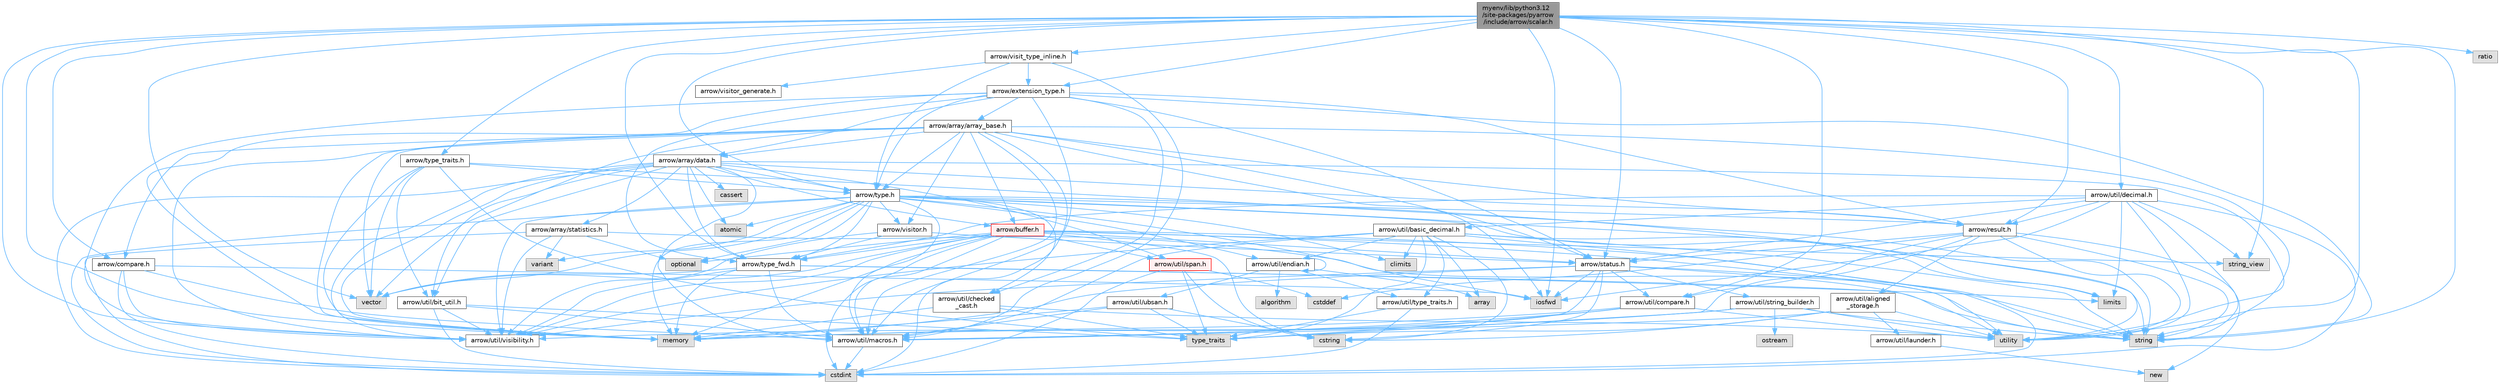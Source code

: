 digraph "myenv/lib/python3.12/site-packages/pyarrow/include/arrow/scalar.h"
{
 // LATEX_PDF_SIZE
  bgcolor="transparent";
  edge [fontname=Helvetica,fontsize=10,labelfontname=Helvetica,labelfontsize=10];
  node [fontname=Helvetica,fontsize=10,shape=box,height=0.2,width=0.4];
  Node1 [id="Node000001",label="myenv/lib/python3.12\l/site-packages/pyarrow\l/include/arrow/scalar.h",height=0.2,width=0.4,color="gray40", fillcolor="grey60", style="filled", fontcolor="black",tooltip=" "];
  Node1 -> Node2 [id="edge1_Node000001_Node000002",color="steelblue1",style="solid",tooltip=" "];
  Node2 [id="Node000002",label="iosfwd",height=0.2,width=0.4,color="grey60", fillcolor="#E0E0E0", style="filled",tooltip=" "];
  Node1 -> Node3 [id="edge2_Node000001_Node000003",color="steelblue1",style="solid",tooltip=" "];
  Node3 [id="Node000003",label="memory",height=0.2,width=0.4,color="grey60", fillcolor="#E0E0E0", style="filled",tooltip=" "];
  Node1 -> Node4 [id="edge3_Node000001_Node000004",color="steelblue1",style="solid",tooltip=" "];
  Node4 [id="Node000004",label="ratio",height=0.2,width=0.4,color="grey60", fillcolor="#E0E0E0", style="filled",tooltip=" "];
  Node1 -> Node5 [id="edge4_Node000001_Node000005",color="steelblue1",style="solid",tooltip=" "];
  Node5 [id="Node000005",label="string",height=0.2,width=0.4,color="grey60", fillcolor="#E0E0E0", style="filled",tooltip=" "];
  Node1 -> Node6 [id="edge5_Node000001_Node000006",color="steelblue1",style="solid",tooltip=" "];
  Node6 [id="Node000006",label="string_view",height=0.2,width=0.4,color="grey60", fillcolor="#E0E0E0", style="filled",tooltip=" "];
  Node1 -> Node7 [id="edge6_Node000001_Node000007",color="steelblue1",style="solid",tooltip=" "];
  Node7 [id="Node000007",label="utility",height=0.2,width=0.4,color="grey60", fillcolor="#E0E0E0", style="filled",tooltip=" "];
  Node1 -> Node8 [id="edge7_Node000001_Node000008",color="steelblue1",style="solid",tooltip=" "];
  Node8 [id="Node000008",label="vector",height=0.2,width=0.4,color="grey60", fillcolor="#E0E0E0", style="filled",tooltip=" "];
  Node1 -> Node9 [id="edge8_Node000001_Node000009",color="steelblue1",style="solid",tooltip=" "];
  Node9 [id="Node000009",label="arrow/compare.h",height=0.2,width=0.4,color="grey40", fillcolor="white", style="filled",URL="$compare_8h.html",tooltip=" "];
  Node9 -> Node10 [id="edge9_Node000009_Node000010",color="steelblue1",style="solid",tooltip=" "];
  Node10 [id="Node000010",label="cstdint",height=0.2,width=0.4,color="grey60", fillcolor="#E0E0E0", style="filled",tooltip=" "];
  Node9 -> Node2 [id="edge10_Node000009_Node000002",color="steelblue1",style="solid",tooltip=" "];
  Node9 -> Node11 [id="edge11_Node000009_Node000011",color="steelblue1",style="solid",tooltip=" "];
  Node11 [id="Node000011",label="arrow/util/macros.h",height=0.2,width=0.4,color="grey40", fillcolor="white", style="filled",URL="$macros_8h.html",tooltip=" "];
  Node11 -> Node10 [id="edge12_Node000011_Node000010",color="steelblue1",style="solid",tooltip=" "];
  Node9 -> Node12 [id="edge13_Node000009_Node000012",color="steelblue1",style="solid",tooltip=" "];
  Node12 [id="Node000012",label="arrow/util/visibility.h",height=0.2,width=0.4,color="grey40", fillcolor="white", style="filled",URL="$include_2arrow_2util_2visibility_8h.html",tooltip=" "];
  Node1 -> Node13 [id="edge14_Node000001_Node000013",color="steelblue1",style="solid",tooltip=" "];
  Node13 [id="Node000013",label="arrow/extension_type.h",height=0.2,width=0.4,color="grey40", fillcolor="white", style="filled",URL="$include_2arrow_2extension__type_8h.html",tooltip=" "];
  Node13 -> Node3 [id="edge15_Node000013_Node000003",color="steelblue1",style="solid",tooltip=" "];
  Node13 -> Node5 [id="edge16_Node000013_Node000005",color="steelblue1",style="solid",tooltip=" "];
  Node13 -> Node14 [id="edge17_Node000013_Node000014",color="steelblue1",style="solid",tooltip=" "];
  Node14 [id="Node000014",label="arrow/array/array_base.h",height=0.2,width=0.4,color="grey40", fillcolor="white", style="filled",URL="$array__base_8h.html",tooltip=" "];
  Node14 -> Node10 [id="edge18_Node000014_Node000010",color="steelblue1",style="solid",tooltip=" "];
  Node14 -> Node2 [id="edge19_Node000014_Node000002",color="steelblue1",style="solid",tooltip=" "];
  Node14 -> Node3 [id="edge20_Node000014_Node000003",color="steelblue1",style="solid",tooltip=" "];
  Node14 -> Node5 [id="edge21_Node000014_Node000005",color="steelblue1",style="solid",tooltip=" "];
  Node14 -> Node8 [id="edge22_Node000014_Node000008",color="steelblue1",style="solid",tooltip=" "];
  Node14 -> Node15 [id="edge23_Node000014_Node000015",color="steelblue1",style="solid",tooltip=" "];
  Node15 [id="Node000015",label="arrow/array/data.h",height=0.2,width=0.4,color="grey40", fillcolor="white", style="filled",URL="$data_8h.html",tooltip=" "];
  Node15 -> Node16 [id="edge24_Node000015_Node000016",color="steelblue1",style="solid",tooltip=" "];
  Node16 [id="Node000016",label="atomic",height=0.2,width=0.4,color="grey60", fillcolor="#E0E0E0", style="filled",tooltip=" "];
  Node15 -> Node17 [id="edge25_Node000015_Node000017",color="steelblue1",style="solid",tooltip=" "];
  Node17 [id="Node000017",label="cassert",height=0.2,width=0.4,color="grey60", fillcolor="#E0E0E0", style="filled",tooltip=" "];
  Node15 -> Node10 [id="edge26_Node000015_Node000010",color="steelblue1",style="solid",tooltip=" "];
  Node15 -> Node3 [id="edge27_Node000015_Node000003",color="steelblue1",style="solid",tooltip=" "];
  Node15 -> Node7 [id="edge28_Node000015_Node000007",color="steelblue1",style="solid",tooltip=" "];
  Node15 -> Node8 [id="edge29_Node000015_Node000008",color="steelblue1",style="solid",tooltip=" "];
  Node15 -> Node18 [id="edge30_Node000015_Node000018",color="steelblue1",style="solid",tooltip=" "];
  Node18 [id="Node000018",label="arrow/array/statistics.h",height=0.2,width=0.4,color="grey40", fillcolor="white", style="filled",URL="$arrow_2array_2statistics_8h.html",tooltip=" "];
  Node18 -> Node10 [id="edge31_Node000018_Node000010",color="steelblue1",style="solid",tooltip=" "];
  Node18 -> Node19 [id="edge32_Node000018_Node000019",color="steelblue1",style="solid",tooltip=" "];
  Node19 [id="Node000019",label="optional",height=0.2,width=0.4,color="grey60", fillcolor="#E0E0E0", style="filled",tooltip=" "];
  Node18 -> Node5 [id="edge33_Node000018_Node000005",color="steelblue1",style="solid",tooltip=" "];
  Node18 -> Node20 [id="edge34_Node000018_Node000020",color="steelblue1",style="solid",tooltip=" "];
  Node20 [id="Node000020",label="variant",height=0.2,width=0.4,color="grey60", fillcolor="#E0E0E0", style="filled",tooltip=" "];
  Node18 -> Node12 [id="edge35_Node000018_Node000012",color="steelblue1",style="solid",tooltip=" "];
  Node15 -> Node21 [id="edge36_Node000015_Node000021",color="steelblue1",style="solid",tooltip=" "];
  Node21 [id="Node000021",label="arrow/buffer.h",height=0.2,width=0.4,color="red", fillcolor="#FFF0F0", style="filled",URL="$buffer_8h.html",tooltip=" "];
  Node21 -> Node10 [id="edge37_Node000021_Node000010",color="steelblue1",style="solid",tooltip=" "];
  Node21 -> Node22 [id="edge38_Node000021_Node000022",color="steelblue1",style="solid",tooltip=" "];
  Node22 [id="Node000022",label="cstring",height=0.2,width=0.4,color="grey60", fillcolor="#E0E0E0", style="filled",tooltip=" "];
  Node21 -> Node3 [id="edge39_Node000021_Node000003",color="steelblue1",style="solid",tooltip=" "];
  Node21 -> Node19 [id="edge40_Node000021_Node000019",color="steelblue1",style="solid",tooltip=" "];
  Node21 -> Node5 [id="edge41_Node000021_Node000005",color="steelblue1",style="solid",tooltip=" "];
  Node21 -> Node6 [id="edge42_Node000021_Node000006",color="steelblue1",style="solid",tooltip=" "];
  Node21 -> Node7 [id="edge43_Node000021_Node000007",color="steelblue1",style="solid",tooltip=" "];
  Node21 -> Node8 [id="edge44_Node000021_Node000008",color="steelblue1",style="solid",tooltip=" "];
  Node21 -> Node32 [id="edge45_Node000021_Node000032",color="steelblue1",style="solid",tooltip=" "];
  Node32 [id="Node000032",label="arrow/status.h",height=0.2,width=0.4,color="grey40", fillcolor="white", style="filled",URL="$status_8h.html",tooltip=" "];
  Node32 -> Node22 [id="edge46_Node000032_Node000022",color="steelblue1",style="solid",tooltip=" "];
  Node32 -> Node2 [id="edge47_Node000032_Node000002",color="steelblue1",style="solid",tooltip=" "];
  Node32 -> Node3 [id="edge48_Node000032_Node000003",color="steelblue1",style="solid",tooltip=" "];
  Node32 -> Node5 [id="edge49_Node000032_Node000005",color="steelblue1",style="solid",tooltip=" "];
  Node32 -> Node7 [id="edge50_Node000032_Node000007",color="steelblue1",style="solid",tooltip=" "];
  Node32 -> Node33 [id="edge51_Node000032_Node000033",color="steelblue1",style="solid",tooltip=" "];
  Node33 [id="Node000033",label="arrow/util/compare.h",height=0.2,width=0.4,color="grey40", fillcolor="white", style="filled",URL="$util_2compare_8h.html",tooltip=" "];
  Node33 -> Node3 [id="edge52_Node000033_Node000003",color="steelblue1",style="solid",tooltip=" "];
  Node33 -> Node31 [id="edge53_Node000033_Node000031",color="steelblue1",style="solid",tooltip=" "];
  Node31 [id="Node000031",label="type_traits",height=0.2,width=0.4,color="grey60", fillcolor="#E0E0E0", style="filled",tooltip=" "];
  Node33 -> Node7 [id="edge54_Node000033_Node000007",color="steelblue1",style="solid",tooltip=" "];
  Node33 -> Node11 [id="edge55_Node000033_Node000011",color="steelblue1",style="solid",tooltip=" "];
  Node32 -> Node11 [id="edge56_Node000032_Node000011",color="steelblue1",style="solid",tooltip=" "];
  Node32 -> Node34 [id="edge57_Node000032_Node000034",color="steelblue1",style="solid",tooltip=" "];
  Node34 [id="Node000034",label="arrow/util/string_builder.h",height=0.2,width=0.4,color="grey40", fillcolor="white", style="filled",URL="$string__builder_8h.html",tooltip=" "];
  Node34 -> Node3 [id="edge58_Node000034_Node000003",color="steelblue1",style="solid",tooltip=" "];
  Node34 -> Node35 [id="edge59_Node000034_Node000035",color="steelblue1",style="solid",tooltip=" "];
  Node35 [id="Node000035",label="ostream",height=0.2,width=0.4,color="grey60", fillcolor="#E0E0E0", style="filled",tooltip=" "];
  Node34 -> Node5 [id="edge60_Node000034_Node000005",color="steelblue1",style="solid",tooltip=" "];
  Node34 -> Node7 [id="edge61_Node000034_Node000007",color="steelblue1",style="solid",tooltip=" "];
  Node34 -> Node12 [id="edge62_Node000034_Node000012",color="steelblue1",style="solid",tooltip=" "];
  Node32 -> Node12 [id="edge63_Node000032_Node000012",color="steelblue1",style="solid",tooltip=" "];
  Node21 -> Node26 [id="edge64_Node000021_Node000026",color="steelblue1",style="solid",tooltip=" "];
  Node26 [id="Node000026",label="arrow/type_fwd.h",height=0.2,width=0.4,color="grey40", fillcolor="white", style="filled",URL="$arrow_2type__fwd_8h.html",tooltip=" "];
  Node26 -> Node27 [id="edge65_Node000026_Node000027",color="steelblue1",style="solid",tooltip=" "];
  Node27 [id="Node000027",label="limits",height=0.2,width=0.4,color="grey60", fillcolor="#E0E0E0", style="filled",tooltip=" "];
  Node26 -> Node3 [id="edge66_Node000026_Node000003",color="steelblue1",style="solid",tooltip=" "];
  Node26 -> Node5 [id="edge67_Node000026_Node000005",color="steelblue1",style="solid",tooltip=" "];
  Node26 -> Node8 [id="edge68_Node000026_Node000008",color="steelblue1",style="solid",tooltip=" "];
  Node26 -> Node11 [id="edge69_Node000026_Node000011",color="steelblue1",style="solid",tooltip=" "];
  Node26 -> Node12 [id="edge70_Node000026_Node000012",color="steelblue1",style="solid",tooltip=" "];
  Node21 -> Node11 [id="edge71_Node000021_Node000011",color="steelblue1",style="solid",tooltip=" "];
  Node21 -> Node38 [id="edge72_Node000021_Node000038",color="steelblue1",style="solid",tooltip=" "];
  Node38 [id="Node000038",label="arrow/util/span.h",height=0.2,width=0.4,color="red", fillcolor="#FFF0F0", style="filled",URL="$span_8h.html",tooltip=" "];
  Node38 -> Node29 [id="edge73_Node000038_Node000029",color="steelblue1",style="solid",tooltip=" "];
  Node29 [id="Node000029",label="cstddef",height=0.2,width=0.4,color="grey60", fillcolor="#E0E0E0", style="filled",tooltip=" "];
  Node38 -> Node10 [id="edge74_Node000038_Node000010",color="steelblue1",style="solid",tooltip=" "];
  Node38 -> Node22 [id="edge75_Node000038_Node000022",color="steelblue1",style="solid",tooltip=" "];
  Node38 -> Node31 [id="edge76_Node000038_Node000031",color="steelblue1",style="solid",tooltip=" "];
  Node21 -> Node12 [id="edge77_Node000021_Node000012",color="steelblue1",style="solid",tooltip=" "];
  Node15 -> Node28 [id="edge78_Node000015_Node000028",color="steelblue1",style="solid",tooltip=" "];
  Node28 [id="Node000028",label="arrow/result.h",height=0.2,width=0.4,color="grey40", fillcolor="white", style="filled",URL="$result_8h.html",tooltip=" "];
  Node28 -> Node29 [id="edge79_Node000028_Node000029",color="steelblue1",style="solid",tooltip=" "];
  Node28 -> Node30 [id="edge80_Node000028_Node000030",color="steelblue1",style="solid",tooltip=" "];
  Node30 [id="Node000030",label="new",height=0.2,width=0.4,color="grey60", fillcolor="#E0E0E0", style="filled",tooltip=" "];
  Node28 -> Node5 [id="edge81_Node000028_Node000005",color="steelblue1",style="solid",tooltip=" "];
  Node28 -> Node31 [id="edge82_Node000028_Node000031",color="steelblue1",style="solid",tooltip=" "];
  Node28 -> Node7 [id="edge83_Node000028_Node000007",color="steelblue1",style="solid",tooltip=" "];
  Node28 -> Node32 [id="edge84_Node000028_Node000032",color="steelblue1",style="solid",tooltip=" "];
  Node28 -> Node36 [id="edge85_Node000028_Node000036",color="steelblue1",style="solid",tooltip=" "];
  Node36 [id="Node000036",label="arrow/util/aligned\l_storage.h",height=0.2,width=0.4,color="grey40", fillcolor="white", style="filled",URL="$aligned__storage_8h.html",tooltip=" "];
  Node36 -> Node22 [id="edge86_Node000036_Node000022",color="steelblue1",style="solid",tooltip=" "];
  Node36 -> Node31 [id="edge87_Node000036_Node000031",color="steelblue1",style="solid",tooltip=" "];
  Node36 -> Node7 [id="edge88_Node000036_Node000007",color="steelblue1",style="solid",tooltip=" "];
  Node36 -> Node37 [id="edge89_Node000036_Node000037",color="steelblue1",style="solid",tooltip=" "];
  Node37 [id="Node000037",label="arrow/util/launder.h",height=0.2,width=0.4,color="grey40", fillcolor="white", style="filled",URL="$launder_8h.html",tooltip=" "];
  Node37 -> Node30 [id="edge90_Node000037_Node000030",color="steelblue1",style="solid",tooltip=" "];
  Node36 -> Node11 [id="edge91_Node000036_Node000011",color="steelblue1",style="solid",tooltip=" "];
  Node28 -> Node33 [id="edge92_Node000028_Node000033",color="steelblue1",style="solid",tooltip=" "];
  Node15 -> Node40 [id="edge93_Node000015_Node000040",color="steelblue1",style="solid",tooltip=" "];
  Node40 [id="Node000040",label="arrow/type.h",height=0.2,width=0.4,color="grey40", fillcolor="white", style="filled",URL="$type_8h.html",tooltip=" "];
  Node40 -> Node16 [id="edge94_Node000040_Node000016",color="steelblue1",style="solid",tooltip=" "];
  Node40 -> Node41 [id="edge95_Node000040_Node000041",color="steelblue1",style="solid",tooltip=" "];
  Node41 [id="Node000041",label="climits",height=0.2,width=0.4,color="grey60", fillcolor="#E0E0E0", style="filled",tooltip=" "];
  Node40 -> Node10 [id="edge96_Node000040_Node000010",color="steelblue1",style="solid",tooltip=" "];
  Node40 -> Node2 [id="edge97_Node000040_Node000002",color="steelblue1",style="solid",tooltip=" "];
  Node40 -> Node27 [id="edge98_Node000040_Node000027",color="steelblue1",style="solid",tooltip=" "];
  Node40 -> Node3 [id="edge99_Node000040_Node000003",color="steelblue1",style="solid",tooltip=" "];
  Node40 -> Node19 [id="edge100_Node000040_Node000019",color="steelblue1",style="solid",tooltip=" "];
  Node40 -> Node5 [id="edge101_Node000040_Node000005",color="steelblue1",style="solid",tooltip=" "];
  Node40 -> Node7 [id="edge102_Node000040_Node000007",color="steelblue1",style="solid",tooltip=" "];
  Node40 -> Node20 [id="edge103_Node000040_Node000020",color="steelblue1",style="solid",tooltip=" "];
  Node40 -> Node8 [id="edge104_Node000040_Node000008",color="steelblue1",style="solid",tooltip=" "];
  Node40 -> Node28 [id="edge105_Node000040_Node000028",color="steelblue1",style="solid",tooltip=" "];
  Node40 -> Node26 [id="edge106_Node000040_Node000026",color="steelblue1",style="solid",tooltip=" "];
  Node40 -> Node42 [id="edge107_Node000040_Node000042",color="steelblue1",style="solid",tooltip=" "];
  Node42 [id="Node000042",label="arrow/util/checked\l_cast.h",height=0.2,width=0.4,color="grey40", fillcolor="white", style="filled",URL="$checked__cast_8h.html",tooltip=" "];
  Node42 -> Node3 [id="edge108_Node000042_Node000003",color="steelblue1",style="solid",tooltip=" "];
  Node42 -> Node31 [id="edge109_Node000042_Node000031",color="steelblue1",style="solid",tooltip=" "];
  Node42 -> Node7 [id="edge110_Node000042_Node000007",color="steelblue1",style="solid",tooltip=" "];
  Node40 -> Node43 [id="edge111_Node000040_Node000043",color="steelblue1",style="solid",tooltip=" "];
  Node43 [id="Node000043",label="arrow/util/endian.h",height=0.2,width=0.4,color="grey40", fillcolor="white", style="filled",URL="$endian_8h.html",tooltip=" "];
  Node43 -> Node43 [id="edge112_Node000043_Node000043",color="steelblue1",style="solid",tooltip=" "];
  Node43 -> Node44 [id="edge113_Node000043_Node000044",color="steelblue1",style="solid",tooltip=" "];
  Node44 [id="Node000044",label="algorithm",height=0.2,width=0.4,color="grey60", fillcolor="#E0E0E0", style="filled",tooltip=" "];
  Node43 -> Node45 [id="edge114_Node000043_Node000045",color="steelblue1",style="solid",tooltip=" "];
  Node45 [id="Node000045",label="array",height=0.2,width=0.4,color="grey60", fillcolor="#E0E0E0", style="filled",tooltip=" "];
  Node43 -> Node46 [id="edge115_Node000043_Node000046",color="steelblue1",style="solid",tooltip=" "];
  Node46 [id="Node000046",label="arrow/util/type_traits.h",height=0.2,width=0.4,color="grey40", fillcolor="white", style="filled",URL="$include_2arrow_2util_2type__traits_8h.html",tooltip=" "];
  Node46 -> Node10 [id="edge116_Node000046_Node000010",color="steelblue1",style="solid",tooltip=" "];
  Node46 -> Node31 [id="edge117_Node000046_Node000031",color="steelblue1",style="solid",tooltip=" "];
  Node43 -> Node47 [id="edge118_Node000043_Node000047",color="steelblue1",style="solid",tooltip=" "];
  Node47 [id="Node000047",label="arrow/util/ubsan.h",height=0.2,width=0.4,color="grey40", fillcolor="white", style="filled",URL="$ubsan_8h.html",tooltip=" "];
  Node47 -> Node22 [id="edge119_Node000047_Node000022",color="steelblue1",style="solid",tooltip=" "];
  Node47 -> Node3 [id="edge120_Node000047_Node000003",color="steelblue1",style="solid",tooltip=" "];
  Node47 -> Node31 [id="edge121_Node000047_Node000031",color="steelblue1",style="solid",tooltip=" "];
  Node47 -> Node11 [id="edge122_Node000047_Node000011",color="steelblue1",style="solid",tooltip=" "];
  Node40 -> Node11 [id="edge123_Node000040_Node000011",color="steelblue1",style="solid",tooltip=" "];
  Node40 -> Node12 [id="edge124_Node000040_Node000012",color="steelblue1",style="solid",tooltip=" "];
  Node40 -> Node48 [id="edge125_Node000040_Node000048",color="steelblue1",style="solid",tooltip=" "];
  Node48 [id="Node000048",label="arrow/visitor.h",height=0.2,width=0.4,color="grey40", fillcolor="white", style="filled",URL="$visitor_8h.html",tooltip=" "];
  Node48 -> Node32 [id="edge126_Node000048_Node000032",color="steelblue1",style="solid",tooltip=" "];
  Node48 -> Node26 [id="edge127_Node000048_Node000026",color="steelblue1",style="solid",tooltip=" "];
  Node48 -> Node12 [id="edge128_Node000048_Node000012",color="steelblue1",style="solid",tooltip=" "];
  Node15 -> Node26 [id="edge129_Node000015_Node000026",color="steelblue1",style="solid",tooltip=" "];
  Node15 -> Node49 [id="edge130_Node000015_Node000049",color="steelblue1",style="solid",tooltip=" "];
  Node49 [id="Node000049",label="arrow/util/bit_util.h",height=0.2,width=0.4,color="grey40", fillcolor="white", style="filled",URL="$bit__util_8h.html",tooltip=" "];
  Node49 -> Node10 [id="edge131_Node000049_Node000010",color="steelblue1",style="solid",tooltip=" "];
  Node49 -> Node31 [id="edge132_Node000049_Node000031",color="steelblue1",style="solid",tooltip=" "];
  Node49 -> Node11 [id="edge133_Node000049_Node000011",color="steelblue1",style="solid",tooltip=" "];
  Node49 -> Node12 [id="edge134_Node000049_Node000012",color="steelblue1",style="solid",tooltip=" "];
  Node15 -> Node11 [id="edge135_Node000015_Node000011",color="steelblue1",style="solid",tooltip=" "];
  Node15 -> Node38 [id="edge136_Node000015_Node000038",color="steelblue1",style="solid",tooltip=" "];
  Node15 -> Node12 [id="edge137_Node000015_Node000012",color="steelblue1",style="solid",tooltip=" "];
  Node14 -> Node21 [id="edge138_Node000014_Node000021",color="steelblue1",style="solid",tooltip=" "];
  Node14 -> Node9 [id="edge139_Node000014_Node000009",color="steelblue1",style="solid",tooltip=" "];
  Node14 -> Node28 [id="edge140_Node000014_Node000028",color="steelblue1",style="solid",tooltip=" "];
  Node14 -> Node32 [id="edge141_Node000014_Node000032",color="steelblue1",style="solid",tooltip=" "];
  Node14 -> Node40 [id="edge142_Node000014_Node000040",color="steelblue1",style="solid",tooltip=" "];
  Node14 -> Node49 [id="edge143_Node000014_Node000049",color="steelblue1",style="solid",tooltip=" "];
  Node14 -> Node11 [id="edge144_Node000014_Node000011",color="steelblue1",style="solid",tooltip=" "];
  Node14 -> Node12 [id="edge145_Node000014_Node000012",color="steelblue1",style="solid",tooltip=" "];
  Node14 -> Node48 [id="edge146_Node000014_Node000048",color="steelblue1",style="solid",tooltip=" "];
  Node13 -> Node15 [id="edge147_Node000013_Node000015",color="steelblue1",style="solid",tooltip=" "];
  Node13 -> Node28 [id="edge148_Node000013_Node000028",color="steelblue1",style="solid",tooltip=" "];
  Node13 -> Node32 [id="edge149_Node000013_Node000032",color="steelblue1",style="solid",tooltip=" "];
  Node13 -> Node40 [id="edge150_Node000013_Node000040",color="steelblue1",style="solid",tooltip=" "];
  Node13 -> Node26 [id="edge151_Node000013_Node000026",color="steelblue1",style="solid",tooltip=" "];
  Node13 -> Node42 [id="edge152_Node000013_Node000042",color="steelblue1",style="solid",tooltip=" "];
  Node13 -> Node11 [id="edge153_Node000013_Node000011",color="steelblue1",style="solid",tooltip=" "];
  Node13 -> Node12 [id="edge154_Node000013_Node000012",color="steelblue1",style="solid",tooltip=" "];
  Node1 -> Node28 [id="edge155_Node000001_Node000028",color="steelblue1",style="solid",tooltip=" "];
  Node1 -> Node32 [id="edge156_Node000001_Node000032",color="steelblue1",style="solid",tooltip=" "];
  Node1 -> Node40 [id="edge157_Node000001_Node000040",color="steelblue1",style="solid",tooltip=" "];
  Node1 -> Node26 [id="edge158_Node000001_Node000026",color="steelblue1",style="solid",tooltip=" "];
  Node1 -> Node50 [id="edge159_Node000001_Node000050",color="steelblue1",style="solid",tooltip=" "];
  Node50 [id="Node000050",label="arrow/type_traits.h",height=0.2,width=0.4,color="grey40", fillcolor="white", style="filled",URL="$include_2arrow_2type__traits_8h.html",tooltip=" "];
  Node50 -> Node3 [id="edge160_Node000050_Node000003",color="steelblue1",style="solid",tooltip=" "];
  Node50 -> Node5 [id="edge161_Node000050_Node000005",color="steelblue1",style="solid",tooltip=" "];
  Node50 -> Node31 [id="edge162_Node000050_Node000031",color="steelblue1",style="solid",tooltip=" "];
  Node50 -> Node8 [id="edge163_Node000050_Node000008",color="steelblue1",style="solid",tooltip=" "];
  Node50 -> Node40 [id="edge164_Node000050_Node000040",color="steelblue1",style="solid",tooltip=" "];
  Node50 -> Node49 [id="edge165_Node000050_Node000049",color="steelblue1",style="solid",tooltip=" "];
  Node1 -> Node33 [id="edge166_Node000001_Node000033",color="steelblue1",style="solid",tooltip=" "];
  Node1 -> Node51 [id="edge167_Node000001_Node000051",color="steelblue1",style="solid",tooltip=" "];
  Node51 [id="Node000051",label="arrow/util/decimal.h",height=0.2,width=0.4,color="grey40", fillcolor="white", style="filled",URL="$include_2arrow_2util_2decimal_8h.html",tooltip=" "];
  Node51 -> Node10 [id="edge168_Node000051_Node000010",color="steelblue1",style="solid",tooltip=" "];
  Node51 -> Node2 [id="edge169_Node000051_Node000002",color="steelblue1",style="solid",tooltip=" "];
  Node51 -> Node27 [id="edge170_Node000051_Node000027",color="steelblue1",style="solid",tooltip=" "];
  Node51 -> Node5 [id="edge171_Node000051_Node000005",color="steelblue1",style="solid",tooltip=" "];
  Node51 -> Node6 [id="edge172_Node000051_Node000006",color="steelblue1",style="solid",tooltip=" "];
  Node51 -> Node7 [id="edge173_Node000051_Node000007",color="steelblue1",style="solid",tooltip=" "];
  Node51 -> Node28 [id="edge174_Node000051_Node000028",color="steelblue1",style="solid",tooltip=" "];
  Node51 -> Node32 [id="edge175_Node000051_Node000032",color="steelblue1",style="solid",tooltip=" "];
  Node51 -> Node26 [id="edge176_Node000051_Node000026",color="steelblue1",style="solid",tooltip=" "];
  Node51 -> Node52 [id="edge177_Node000051_Node000052",color="steelblue1",style="solid",tooltip=" "];
  Node52 [id="Node000052",label="arrow/util/basic_decimal.h",height=0.2,width=0.4,color="grey40", fillcolor="white", style="filled",URL="$basic__decimal_8h.html",tooltip=" "];
  Node52 -> Node45 [id="edge178_Node000052_Node000045",color="steelblue1",style="solid",tooltip=" "];
  Node52 -> Node41 [id="edge179_Node000052_Node000041",color="steelblue1",style="solid",tooltip=" "];
  Node52 -> Node10 [id="edge180_Node000052_Node000010",color="steelblue1",style="solid",tooltip=" "];
  Node52 -> Node22 [id="edge181_Node000052_Node000022",color="steelblue1",style="solid",tooltip=" "];
  Node52 -> Node27 [id="edge182_Node000052_Node000027",color="steelblue1",style="solid",tooltip=" "];
  Node52 -> Node5 [id="edge183_Node000052_Node000005",color="steelblue1",style="solid",tooltip=" "];
  Node52 -> Node31 [id="edge184_Node000052_Node000031",color="steelblue1",style="solid",tooltip=" "];
  Node52 -> Node43 [id="edge185_Node000052_Node000043",color="steelblue1",style="solid",tooltip=" "];
  Node52 -> Node11 [id="edge186_Node000052_Node000011",color="steelblue1",style="solid",tooltip=" "];
  Node52 -> Node46 [id="edge187_Node000052_Node000046",color="steelblue1",style="solid",tooltip=" "];
  Node52 -> Node12 [id="edge188_Node000052_Node000012",color="steelblue1",style="solid",tooltip=" "];
  Node1 -> Node12 [id="edge189_Node000001_Node000012",color="steelblue1",style="solid",tooltip=" "];
  Node1 -> Node53 [id="edge190_Node000001_Node000053",color="steelblue1",style="solid",tooltip=" "];
  Node53 [id="Node000053",label="arrow/visit_type_inline.h",height=0.2,width=0.4,color="grey40", fillcolor="white", style="filled",URL="$visit__type__inline_8h.html",tooltip=" "];
  Node53 -> Node13 [id="edge191_Node000053_Node000013",color="steelblue1",style="solid",tooltip=" "];
  Node53 -> Node40 [id="edge192_Node000053_Node000040",color="steelblue1",style="solid",tooltip=" "];
  Node53 -> Node11 [id="edge193_Node000053_Node000011",color="steelblue1",style="solid",tooltip=" "];
  Node53 -> Node54 [id="edge194_Node000053_Node000054",color="steelblue1",style="solid",tooltip=" "];
  Node54 [id="Node000054",label="arrow/visitor_generate.h",height=0.2,width=0.4,color="grey40", fillcolor="white", style="filled",URL="$visitor__generate_8h.html",tooltip=" "];
}
